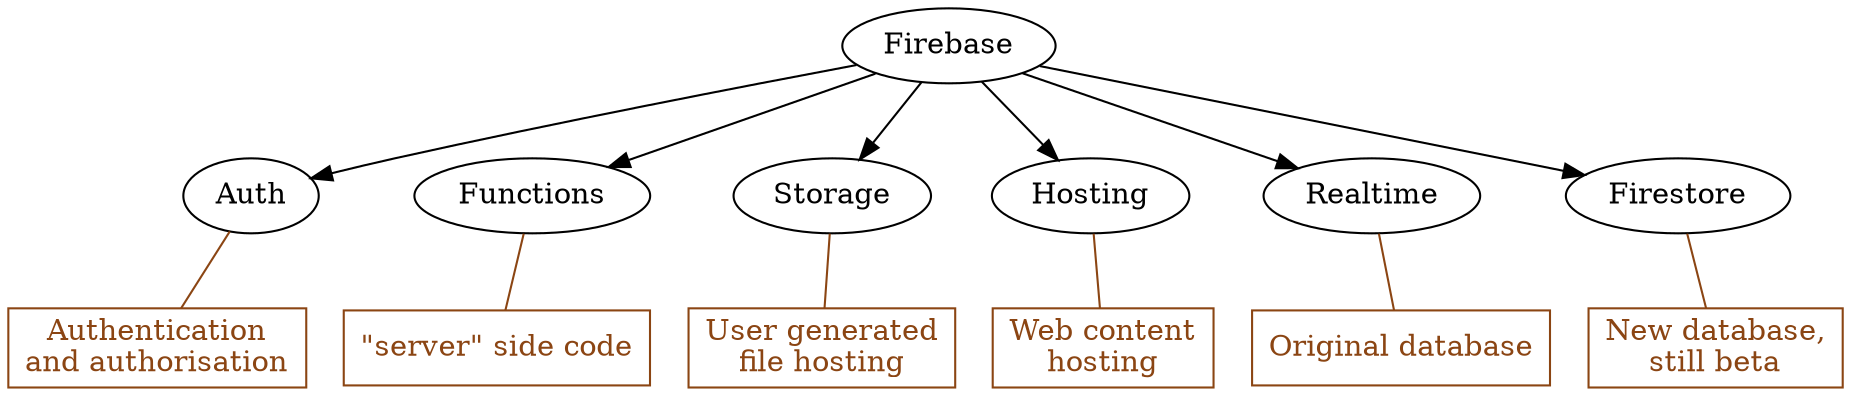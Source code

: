 digraph {
  bgcolor = transparent;

  Firebase -> Auth;
  Firebase -> Functions;
  Firebase -> Storage;
  Firebase -> Hosting;
  Firebase -> Realtime;
  Firebase -> Firestore;


  Auth -> Authdesc [color=chocolate4 arrowhead=none]
  Authdesc [shape=box color=chocolate4 fontcolor=chocolate4 label="Authentication\nand authorisation"]

  Functions -> Functionsdesc [color=chocolate4 arrowhead=none]
  Functionsdesc [shape=box color=chocolate4 fontcolor=chocolate4 label="\"server\" side code"]

  Hosting -> Hostingdesc [color=chocolate4 arrowhead=none]
  Hostingdesc [shape=box color=chocolate4 fontcolor=chocolate4 label="Web content\nhosting"]

  Storage -> Storagedesc [color=chocolate4 arrowhead=none]
  Storagedesc [shape=box color=chocolate4 fontcolor=chocolate4 label="User generated\nfile hosting"]

  Realtime -> Realtimedesc [color=chocolate4 arrowhead=none]
  Realtimedesc [shape=box color=chocolate4 fontcolor=chocolate4 label="Original database"]

  Firestore -> Firestoredesc [color=chocolate4 arrowhead=none]
  Firestoredesc [shape=box color=chocolate4 fontcolor=chocolate4 label="New database,\nstill beta"]
}
